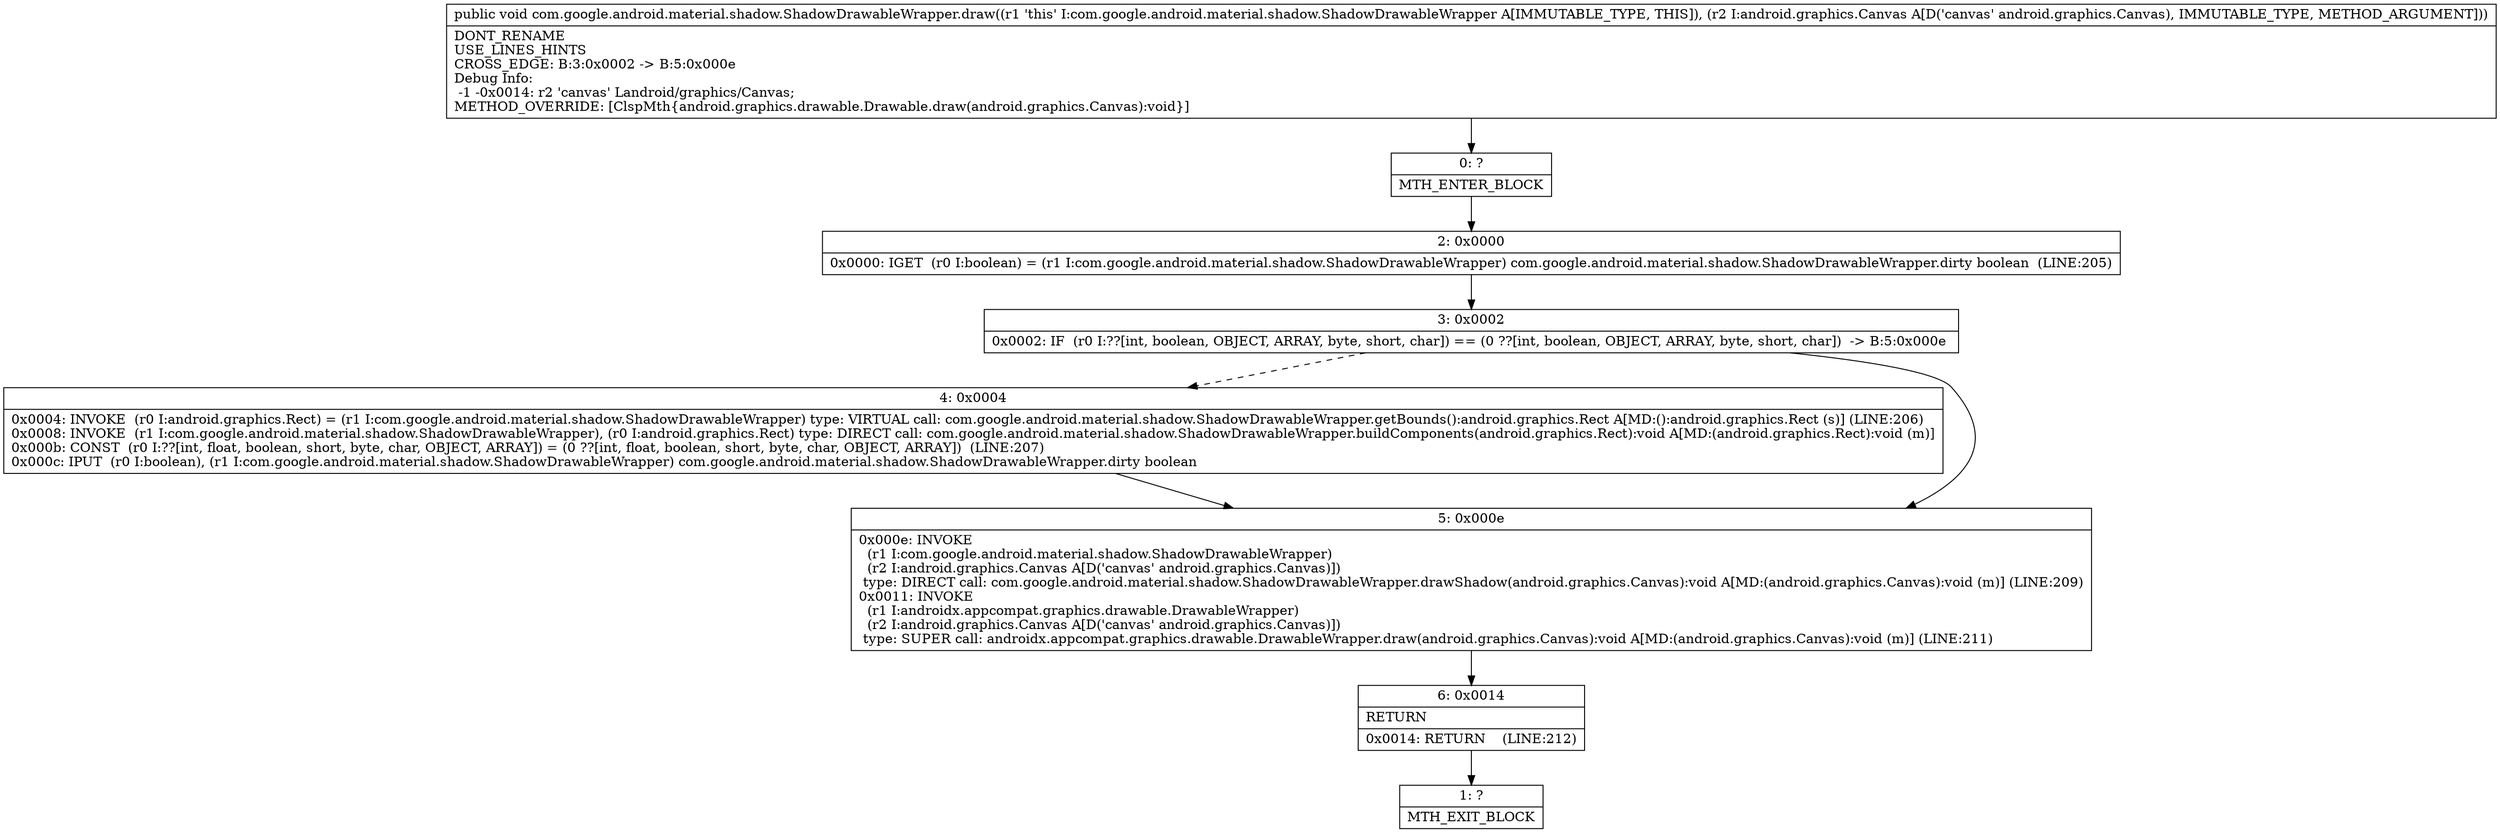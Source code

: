 digraph "CFG forcom.google.android.material.shadow.ShadowDrawableWrapper.draw(Landroid\/graphics\/Canvas;)V" {
Node_0 [shape=record,label="{0\:\ ?|MTH_ENTER_BLOCK\l}"];
Node_2 [shape=record,label="{2\:\ 0x0000|0x0000: IGET  (r0 I:boolean) = (r1 I:com.google.android.material.shadow.ShadowDrawableWrapper) com.google.android.material.shadow.ShadowDrawableWrapper.dirty boolean  (LINE:205)\l}"];
Node_3 [shape=record,label="{3\:\ 0x0002|0x0002: IF  (r0 I:??[int, boolean, OBJECT, ARRAY, byte, short, char]) == (0 ??[int, boolean, OBJECT, ARRAY, byte, short, char])  \-\> B:5:0x000e \l}"];
Node_4 [shape=record,label="{4\:\ 0x0004|0x0004: INVOKE  (r0 I:android.graphics.Rect) = (r1 I:com.google.android.material.shadow.ShadowDrawableWrapper) type: VIRTUAL call: com.google.android.material.shadow.ShadowDrawableWrapper.getBounds():android.graphics.Rect A[MD:():android.graphics.Rect (s)] (LINE:206)\l0x0008: INVOKE  (r1 I:com.google.android.material.shadow.ShadowDrawableWrapper), (r0 I:android.graphics.Rect) type: DIRECT call: com.google.android.material.shadow.ShadowDrawableWrapper.buildComponents(android.graphics.Rect):void A[MD:(android.graphics.Rect):void (m)]\l0x000b: CONST  (r0 I:??[int, float, boolean, short, byte, char, OBJECT, ARRAY]) = (0 ??[int, float, boolean, short, byte, char, OBJECT, ARRAY])  (LINE:207)\l0x000c: IPUT  (r0 I:boolean), (r1 I:com.google.android.material.shadow.ShadowDrawableWrapper) com.google.android.material.shadow.ShadowDrawableWrapper.dirty boolean \l}"];
Node_5 [shape=record,label="{5\:\ 0x000e|0x000e: INVOKE  \l  (r1 I:com.google.android.material.shadow.ShadowDrawableWrapper)\l  (r2 I:android.graphics.Canvas A[D('canvas' android.graphics.Canvas)])\l type: DIRECT call: com.google.android.material.shadow.ShadowDrawableWrapper.drawShadow(android.graphics.Canvas):void A[MD:(android.graphics.Canvas):void (m)] (LINE:209)\l0x0011: INVOKE  \l  (r1 I:androidx.appcompat.graphics.drawable.DrawableWrapper)\l  (r2 I:android.graphics.Canvas A[D('canvas' android.graphics.Canvas)])\l type: SUPER call: androidx.appcompat.graphics.drawable.DrawableWrapper.draw(android.graphics.Canvas):void A[MD:(android.graphics.Canvas):void (m)] (LINE:211)\l}"];
Node_6 [shape=record,label="{6\:\ 0x0014|RETURN\l|0x0014: RETURN    (LINE:212)\l}"];
Node_1 [shape=record,label="{1\:\ ?|MTH_EXIT_BLOCK\l}"];
MethodNode[shape=record,label="{public void com.google.android.material.shadow.ShadowDrawableWrapper.draw((r1 'this' I:com.google.android.material.shadow.ShadowDrawableWrapper A[IMMUTABLE_TYPE, THIS]), (r2 I:android.graphics.Canvas A[D('canvas' android.graphics.Canvas), IMMUTABLE_TYPE, METHOD_ARGUMENT]))  | DONT_RENAME\lUSE_LINES_HINTS\lCROSS_EDGE: B:3:0x0002 \-\> B:5:0x000e\lDebug Info:\l  \-1 \-0x0014: r2 'canvas' Landroid\/graphics\/Canvas;\lMETHOD_OVERRIDE: [ClspMth\{android.graphics.drawable.Drawable.draw(android.graphics.Canvas):void\}]\l}"];
MethodNode -> Node_0;Node_0 -> Node_2;
Node_2 -> Node_3;
Node_3 -> Node_4[style=dashed];
Node_3 -> Node_5;
Node_4 -> Node_5;
Node_5 -> Node_6;
Node_6 -> Node_1;
}


